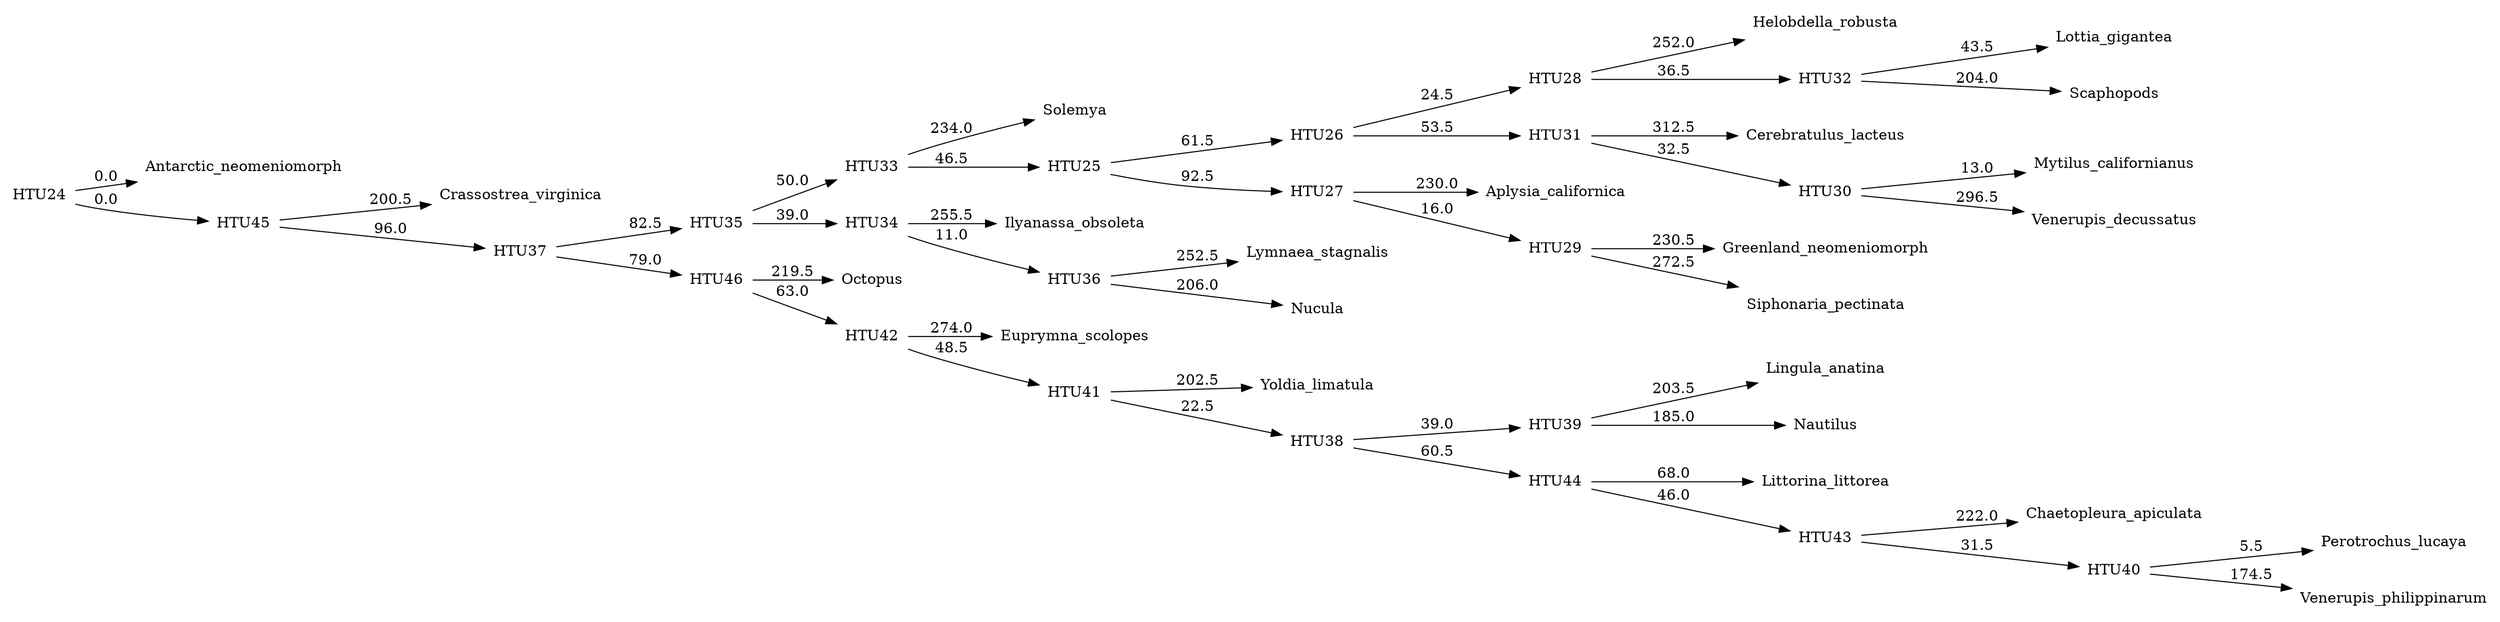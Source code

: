 digraph G {
	rankdir = LR;	node [ shape = none];

    0 [label=Antarctic_neomeniomorph];
    1 [label=Aplysia_californica];
    2 [label=Cerebratulus_lacteus];
    3 [label=Chaetopleura_apiculata];
    4 [label=Crassostrea_virginica];
    5 [label=Euprymna_scolopes];
    6 [label=Greenland_neomeniomorph];
    7 [label=Helobdella_robusta];
    8 [label=Ilyanassa_obsoleta];
    9 [label=Lingula_anatina];
    10 [label=Littorina_littorea];
    11 [label=Lottia_gigantea];
    12 [label=Lymnaea_stagnalis];
    13 [label=Mytilus_californianus];
    14 [label=Nautilus];
    15 [label=Nucula];
    16 [label=Octopus];
    17 [label=Perotrochus_lucaya];
    18 [label=Scaphopods];
    19 [label=Siphonaria_pectinata];
    20 [label=Solemya];
    21 [label=Venerupis_decussatus];
    22 [label=Venerupis_philippinarum];
    23 [label=Yoldia_limatula];
    24 [label=HTU24];
    25 [label=HTU25];
    26 [label=HTU26];
    27 [label=HTU27];
    28 [label=HTU28];
    29 [label=HTU29];
    30 [label=HTU30];
    31 [label=HTU31];
    32 [label=HTU32];
    33 [label=HTU33];
    34 [label=HTU34];
    35 [label=HTU35];
    36 [label=HTU36];
    37 [label=HTU37];
    38 [label=HTU38];
    39 [label=HTU39];
    40 [label=HTU40];
    41 [label=HTU41];
    42 [label=HTU42];
    43 [label=HTU43];
    44 [label=HTU44];
    45 [label=HTU45];
    46 [label=HTU46];
    24 -> 0 [label=0.0];
    24 -> 45 [label=0.0];
    25 -> 26 [label=61.5];
    25 -> 27 [label=92.5];
    26 -> 28 [label=24.5];
    26 -> 31 [label=53.5];
    27 -> 1 [label=230.0];
    27 -> 29 [label=16.0];
    28 -> 7 [label=252.0];
    28 -> 32 [label=36.5];
    29 -> 6 [label=230.5];
    29 -> 19 [label=272.5];
    30 -> 13 [label=13.0];
    30 -> 21 [label=296.5];
    31 -> 2 [label=312.5];
    31 -> 30 [label=32.5];
    32 -> 11 [label=43.5];
    32 -> 18 [label=204.0];
    33 -> 20 [label=234.0];
    33 -> 25 [label=46.5];
    34 -> 8 [label=255.5];
    34 -> 36 [label=11.0];
    35 -> 33 [label=50.0];
    35 -> 34 [label=39.0];
    36 -> 12 [label=252.5];
    36 -> 15 [label=206.0];
    37 -> 35 [label=82.5];
    37 -> 46 [label=79.0];
    38 -> 39 [label=39.0];
    38 -> 44 [label=60.5];
    39 -> 9 [label=203.5];
    39 -> 14 [label=185.0];
    40 -> 17 [label=5.5];
    40 -> 22 [label=174.5];
    41 -> 23 [label=202.5];
    41 -> 38 [label=22.5];
    42 -> 5 [label=274.0];
    42 -> 41 [label=48.5];
    43 -> 3 [label=222.0];
    43 -> 40 [label=31.5];
    44 -> 10 [label=68.0];
    44 -> 43 [label=46.0];
    45 -> 4 [label=200.5];
    45 -> 37 [label=96.0];
    46 -> 16 [label=219.5];
    46 -> 42 [label=63.0];
}
//1568.0
digraph G {
	rankdir = LR;	node [ shape = none];

    0 [label=Antarctic_neomeniomorph];
    1 [label=Aplysia_californica];
    2 [label=Cerebratulus_lacteus];
    3 [label=Chaetopleura_apiculata];
    4 [label=Crassostrea_virginica];
    5 [label=Euprymna_scolopes];
    6 [label=Greenland_neomeniomorph];
    7 [label=Helobdella_robusta];
    8 [label=Ilyanassa_obsoleta];
    9 [label=Lingula_anatina];
    10 [label=Littorina_littorea];
    11 [label=Lottia_gigantea];
    12 [label=Lymnaea_stagnalis];
    13 [label=Mytilus_californianus];
    14 [label=Nautilus];
    15 [label=Nucula];
    16 [label=Octopus];
    17 [label=Perotrochus_lucaya];
    18 [label=Scaphopods];
    19 [label=Siphonaria_pectinata];
    20 [label=Solemya];
    21 [label=Venerupis_decussatus];
    22 [label=Venerupis_philippinarum];
    23 [label=Yoldia_limatula];
    24 [label=HTU24];
    25 [label=HTU25];
    26 [label=HTU26];
    27 [label=HTU27];
    28 [label=HTU28];
    29 [label=HTU29];
    30 [label=HTU30];
    31 [label=HTU31];
    32 [label=HTU32];
    33 [label=HTU33];
    34 [label=HTU34];
    35 [label=HTU35];
    36 [label=HTU36];
    37 [label=HTU37];
    38 [label=HTU38];
    39 [label=HTU39];
    40 [label=HTU40];
    41 [label=HTU41];
    42 [label=HTU42];
    43 [label=HTU43];
    44 [label=HTU44];
    45 [label=HTU45];
    46 [label=HTU46];
    24 -> 0 [label=0.0];
    24 -> 45 [label=0.0];
    25 -> 26 [label=60.5];
    25 -> 27 [label=92.0];
    26 -> 28 [label=24.5];
    26 -> 31 [label=53.5];
    27 -> 1 [label=229.0];
    27 -> 29 [label=16.5];
    28 -> 7 [label=251.5];
    28 -> 32 [label=36.5];
    29 -> 6 [label=230.5];
    29 -> 19 [label=273.0];
    30 -> 13 [label=13.0];
    30 -> 21 [label=296.5];
    31 -> 2 [label=312.5];
    31 -> 30 [label=32.5];
    32 -> 11 [label=43.5];
    32 -> 18 [label=204.5];
    33 -> 20 [label=235.0];
    33 -> 25 [label=46.5];
    34 -> 8 [label=251.5];
    34 -> 15 [label=212.0];
    35 -> 33 [label=50.5];
    35 -> 34 [label=41.0];
    36 -> 35 [label=80.5];
    36 -> 46 [label=88.5];
    37 -> 38 [label=39.0];
    37 -> 44 [label=60.0];
    38 -> 9 [label=204.0];
    38 -> 14 [label=185.0];
    39 -> 17 [label=5.5];
    39 -> 22 [label=174.5];
    40 -> 37 [label=21.5];
    40 -> 43 [label=197.5];
    41 -> 5 [label=278.0];
    41 -> 40 [label=47.5];
    42 -> 3 [label=222.5];
    42 -> 39 [label=31.0];
    43 -> 12 [label=5.0];
    43 -> 23 [label=13.0];
    44 -> 10 [label=68.5];
    44 -> 42 [label=45.5];
    45 -> 4 [label=201.5];
    45 -> 36 [label=82.0];
    46 -> 16 [label=223.5];
    46 -> 41 [label=62.0];
}
//1568.0
digraph G {
	rankdir = LR;	node [ shape = none];

    0 [label=Antarctic_neomeniomorph];
    1 [label=Aplysia_californica];
    2 [label=Cerebratulus_lacteus];
    3 [label=Chaetopleura_apiculata];
    4 [label=Crassostrea_virginica];
    5 [label=Euprymna_scolopes];
    6 [label=Greenland_neomeniomorph];
    7 [label=Helobdella_robusta];
    8 [label=Ilyanassa_obsoleta];
    9 [label=Lingula_anatina];
    10 [label=Littorina_littorea];
    11 [label=Lottia_gigantea];
    12 [label=Lymnaea_stagnalis];
    13 [label=Mytilus_californianus];
    14 [label=Nautilus];
    15 [label=Nucula];
    16 [label=Octopus];
    17 [label=Perotrochus_lucaya];
    18 [label=Scaphopods];
    19 [label=Siphonaria_pectinata];
    20 [label=Solemya];
    21 [label=Venerupis_decussatus];
    22 [label=Venerupis_philippinarum];
    23 [label=Yoldia_limatula];
    24 [label=HTU24];
    25 [label=HTU25];
    26 [label=HTU26];
    27 [label=HTU27];
    28 [label=HTU28];
    29 [label=HTU29];
    30 [label=HTU30];
    31 [label=HTU31];
    32 [label=HTU32];
    33 [label=HTU33];
    34 [label=HTU34];
    35 [label=HTU35];
    36 [label=HTU36];
    37 [label=HTU37];
    38 [label=HTU38];
    39 [label=HTU39];
    40 [label=HTU40];
    41 [label=HTU41];
    42 [label=HTU42];
    43 [label=HTU43];
    44 [label=HTU44];
    45 [label=HTU45];
    46 [label=HTU46];
    24 -> 0 [label=0.0];
    24 -> 45 [label=0.0];
    25 -> 26 [label=64.0];
    25 -> 27 [label=93.0];
    26 -> 28 [label=23.0];
    26 -> 30 [label=49.5];
    27 -> 1 [label=229.5];
    27 -> 29 [label=14.0];
    28 -> 7 [label=254.5];
    28 -> 32 [label=38.5];
    29 -> 6 [label=231.0];
    29 -> 19 [label=273.0];
    30 -> 22 [label=260.0];
    30 -> 31 [label=21.0];
    31 -> 13 [label=6.0];
    31 -> 21 [label=295.0];
    32 -> 11 [label=45.0];
    32 -> 18 [label=206.5];
    33 -> 20 [label=234.5];
    33 -> 25 [label=52.0];
    34 -> 8 [label=251.0];
    34 -> 15 [label=212.0];
    35 -> 33 [label=50.0];
    35 -> 34 [label=40.0];
    36 -> 35 [label=114.0];
    36 -> 46 [label=112.5];
    37 -> 38 [label=40.0];
    37 -> 44 [label=59.5];
    38 -> 9 [label=203.5];
    38 -> 14 [label=185.0];
    39 -> 2 [label=123.5];
    39 -> 16 [label=49.5];
    40 -> 37 [label=22.0];
    40 -> 43 [label=197.0];
    41 -> 5 [label=261.0];
    41 -> 40 [label=64.5];
    42 -> 3 [label=221.0];
    42 -> 17 [label=36.0];
    43 -> 12 [label=5.5];
    43 -> 23 [label=12.5];
    44 -> 10 [label=68.5];
    44 -> 42 [label=45.0];
    45 -> 4 [label=201.5];
    45 -> 36 [label=24.5];
    46 -> 39 [label=270.0];
    46 -> 41 [label=90.5];
}
//1542.0
digraph G {
	rankdir = LR;	node [ shape = none];

    0 [label=Antarctic_neomeniomorph];
    1 [label=Aplysia_californica];
    2 [label=Cerebratulus_lacteus];
    3 [label=Chaetopleura_apiculata];
    4 [label=Crassostrea_virginica];
    5 [label=Euprymna_scolopes];
    6 [label=Greenland_neomeniomorph];
    7 [label=Helobdella_robusta];
    8 [label=Ilyanassa_obsoleta];
    9 [label=Lingula_anatina];
    10 [label=Littorina_littorea];
    11 [label=Lottia_gigantea];
    12 [label=Lymnaea_stagnalis];
    13 [label=Mytilus_californianus];
    14 [label=Nautilus];
    15 [label=Nucula];
    16 [label=Octopus];
    17 [label=Perotrochus_lucaya];
    18 [label=Scaphopods];
    19 [label=Siphonaria_pectinata];
    20 [label=Solemya];
    21 [label=Venerupis_decussatus];
    22 [label=Venerupis_philippinarum];
    23 [label=Yoldia_limatula];
    24 [label=HTU24];
    25 [label=HTU25];
    26 [label=HTU26];
    27 [label=HTU27];
    28 [label=HTU28];
    29 [label=HTU29];
    30 [label=HTU30];
    31 [label=HTU31];
    32 [label=HTU32];
    33 [label=HTU33];
    34 [label=HTU34];
    35 [label=HTU35];
    36 [label=HTU36];
    37 [label=HTU37];
    38 [label=HTU38];
    39 [label=HTU39];
    40 [label=HTU40];
    41 [label=HTU41];
    42 [label=HTU42];
    43 [label=HTU43];
    44 [label=HTU44];
    45 [label=HTU45];
    46 [label=HTU46];
    24 -> 0 [label=0.0];
    24 -> 45 [label=0.0];
    25 -> 5 [label=320.0];
    25 -> 29 [label=21.0];
    26 -> 6 [label=266.5];
    26 -> 27 [label=43.5];
    27 -> 25 [label=53.0];
    27 -> 28 [label=38.0];
    28 -> 7 [label=251.5];
    28 -> 30 [label=28.0];
    29 -> 13 [label=42.0];
    29 -> 21 [label=314.0];
    30 -> 11 [label=42.5];
    30 -> 18 [label=201.0];
    31 -> 20 [label=239.5];
    31 -> 26 [label=54.5];
    32 -> 8 [label=255.0];
    32 -> 34 [label=11.5];
    33 -> 31 [label=46.5];
    33 -> 32 [label=42.0];
    34 -> 12 [label=253.0];
    34 -> 15 [label=206.0];
    35 -> 33 [label=77.5];
    35 -> 46 [label=75.5];
    36 -> 16 [label=237.5];
    36 -> 19 [label=256.0];
    37 -> 38 [label=44.0];
    37 -> 44 [label=98.5];
    38 -> 9 [label=203.5];
    38 -> 14 [label=185.0];
    39 -> 17 [label=4.5];
    39 -> 22 [label=174.5];
    40 -> 2 [label=360.5];
    40 -> 36 [label=37.0];
    41 -> 23 [label=191.5];
    41 -> 37 [label=31.5];
    42 -> 3 [label=220.0];
    42 -> 39 [label=34.5];
    43 -> 10 [label=66.5];
    43 -> 42 [label=50.5];
    44 -> 1 [label=83.5];
    44 -> 43 [label=75.5];
    45 -> 4 [label=201.0];
    45 -> 35 [label=68.0];
    46 -> 40 [label=47.0];
    46 -> 41 [label=98.5];
}
//1522.0
digraph G {
	rankdir = LR;	node [ shape = none];

    0 [label=Antarctic_neomeniomorph];
    1 [label=Aplysia_californica];
    2 [label=Cerebratulus_lacteus];
    3 [label=Chaetopleura_apiculata];
    4 [label=Crassostrea_virginica];
    5 [label=Euprymna_scolopes];
    6 [label=Greenland_neomeniomorph];
    7 [label=Helobdella_robusta];
    8 [label=Ilyanassa_obsoleta];
    9 [label=Lingula_anatina];
    10 [label=Littorina_littorea];
    11 [label=Lottia_gigantea];
    12 [label=Lymnaea_stagnalis];
    13 [label=Mytilus_californianus];
    14 [label=Nautilus];
    15 [label=Nucula];
    16 [label=Octopus];
    17 [label=Perotrochus_lucaya];
    18 [label=Scaphopods];
    19 [label=Siphonaria_pectinata];
    20 [label=Solemya];
    21 [label=Venerupis_decussatus];
    22 [label=Venerupis_philippinarum];
    23 [label=Yoldia_limatula];
    24 [label=HTU24];
    25 [label=HTU25];
    26 [label=HTU26];
    27 [label=HTU27];
    28 [label=HTU28];
    29 [label=HTU29];
    30 [label=HTU30];
    31 [label=HTU31];
    32 [label=HTU32];
    33 [label=HTU33];
    34 [label=HTU34];
    35 [label=HTU35];
    36 [label=HTU36];
    37 [label=HTU37];
    38 [label=HTU38];
    39 [label=HTU39];
    40 [label=HTU40];
    41 [label=HTU41];
    42 [label=HTU42];
    43 [label=HTU43];
    44 [label=HTU44];
    45 [label=HTU45];
    46 [label=HTU46];
    24 -> 0 [label=0.0];
    24 -> 45 [label=0.0];
    25 -> 5 [label=291.0];
    25 -> 30 [label=51.5];
    26 -> 6 [label=264.0];
    26 -> 27 [label=74.5];
    27 -> 25 [label=137.0];
    27 -> 28 [label=77.5];
    28 -> 7 [label=288.5];
    28 -> 31 [label=50.5];
    29 -> 13 [label=44.0];
    29 -> 21 [label=314.0];
    30 -> 2 [label=330.0];
    30 -> 29 [label=26.5];
    31 -> 11 [label=95.5];
    31 -> 18 [label=124.5];
    32 -> 20 [label=242.0];
    32 -> 26 [label=55.5];
    33 -> 8 [label=255.0];
    33 -> 35 [label=11.0];
    34 -> 32 [label=44.0];
    34 -> 33 [label=42.0];
    35 -> 12 [label=253.0];
    35 -> 15 [label=206.0];
    36 -> 34 [label=80.5];
    36 -> 46 [label=78.0];
    37 -> 16 [label=235.5];
    37 -> 19 [label=259.0];
    38 -> 39 [label=42.0];
    38 -> 44 [label=100.0];
    39 -> 9 [label=203.5];
    39 -> 14 [label=185.0];
    40 -> 17 [label=4.5];
    40 -> 22 [label=174.5];
    41 -> 23 [label=200.5];
    41 -> 38 [label=24.5];
    42 -> 3 [label=220.0];
    42 -> 40 [label=34.5];
    43 -> 10 [label=66.5];
    43 -> 42 [label=50.5];
    44 -> 1 [label=83.5];
    44 -> 43 [label=75.5];
    45 -> 4 [label=201.0];
    45 -> 36 [label=92.5];
    46 -> 37 [label=19.0];
    46 -> 41 [label=103.0];
}
//1518.0
digraph G {
	rankdir = LR;	node [ shape = none];

    0 [label=Antarctic_neomeniomorph];
    1 [label=Aplysia_californica];
    2 [label=Cerebratulus_lacteus];
    3 [label=Chaetopleura_apiculata];
    4 [label=Crassostrea_virginica];
    5 [label=Euprymna_scolopes];
    6 [label=Greenland_neomeniomorph];
    7 [label=Helobdella_robusta];
    8 [label=Ilyanassa_obsoleta];
    9 [label=Lingula_anatina];
    10 [label=Littorina_littorea];
    11 [label=Lottia_gigantea];
    12 [label=Lymnaea_stagnalis];
    13 [label=Mytilus_californianus];
    14 [label=Nautilus];
    15 [label=Nucula];
    16 [label=Octopus];
    17 [label=Perotrochus_lucaya];
    18 [label=Scaphopods];
    19 [label=Siphonaria_pectinata];
    20 [label=Solemya];
    21 [label=Venerupis_decussatus];
    22 [label=Venerupis_philippinarum];
    23 [label=Yoldia_limatula];
    24 [label=HTU24];
    25 [label=HTU25];
    26 [label=HTU26];
    27 [label=HTU27];
    28 [label=HTU28];
    29 [label=HTU29];
    30 [label=HTU30];
    31 [label=HTU31];
    32 [label=HTU32];
    33 [label=HTU33];
    34 [label=HTU34];
    35 [label=HTU35];
    36 [label=HTU36];
    37 [label=HTU37];
    38 [label=HTU38];
    39 [label=HTU39];
    40 [label=HTU40];
    41 [label=HTU41];
    42 [label=HTU42];
    43 [label=HTU43];
    44 [label=HTU44];
    45 [label=HTU45];
    46 [label=HTU46];
    24 -> 0 [label=0.0];
    24 -> 45 [label=0.0];
    25 -> 6 [label=262.5];
    25 -> 26 [label=89.5];
    26 -> 27 [label=69.0];
    26 -> 29 [label=92.5];
    27 -> 7 [label=290.5];
    27 -> 30 [label=51.5];
    28 -> 13 [label=17.5];
    28 -> 21 [label=296.5];
    29 -> 2 [label=305.5];
    29 -> 28 [label=32.0];
    30 -> 11 [label=99.5];
    30 -> 18 [label=120.5];
    31 -> 20 [label=255.5];
    31 -> 25 [label=46.0];
    32 -> 8 [label=255.5];
    32 -> 34 [label=10.5];
    33 -> 31 [label=47.5];
    33 -> 32 [label=40.5];
    34 -> 12 [label=252.5];
    34 -> 15 [label=206.0];
    35 -> 33 [label=44.5];
    35 -> 46 [label=121.5];
    36 -> 16 [label=232.5];
    36 -> 19 [label=258.5];
    37 -> 38 [label=42.0];
    37 -> 44 [label=100.5];
    38 -> 9 [label=203.5];
    38 -> 14 [label=184.5];
    39 -> 17 [label=4.5];
    39 -> 22 [label=174.5];
    40 -> 23 [label=193.5];
    40 -> 37 [label=33.5];
    41 -> 5 [label=264.5];
    41 -> 40 [label=52.5];
    42 -> 3 [label=220.0];
    42 -> 39 [label=34.5];
    43 -> 10 [label=66.5];
    43 -> 42 [label=50.5];
    44 -> 1 [label=83.5];
    44 -> 43 [label=75.5];
    45 -> 4 [label=201.0];
    45 -> 35 [label=86.5];
    46 -> 36 [label=15.5];
    46 -> 41 [label=95.0];
}
//1496.0
digraph G {
	rankdir = LR;	node [ shape = none];

    0 [label=Antarctic_neomeniomorph];
    1 [label=Aplysia_californica];
    2 [label=Cerebratulus_lacteus];
    3 [label=Chaetopleura_apiculata];
    4 [label=Crassostrea_virginica];
    5 [label=Euprymna_scolopes];
    6 [label=Greenland_neomeniomorph];
    7 [label=Helobdella_robusta];
    8 [label=Ilyanassa_obsoleta];
    9 [label=Lingula_anatina];
    10 [label=Littorina_littorea];
    11 [label=Lottia_gigantea];
    12 [label=Lymnaea_stagnalis];
    13 [label=Mytilus_californianus];
    14 [label=Nautilus];
    15 [label=Nucula];
    16 [label=Octopus];
    17 [label=Perotrochus_lucaya];
    18 [label=Scaphopods];
    19 [label=Siphonaria_pectinata];
    20 [label=Solemya];
    21 [label=Venerupis_decussatus];
    22 [label=Venerupis_philippinarum];
    23 [label=Yoldia_limatula];
    24 [label=HTU24];
    25 [label=HTU25];
    26 [label=HTU26];
    27 [label=HTU27];
    28 [label=HTU28];
    29 [label=HTU29];
    30 [label=HTU30];
    31 [label=HTU31];
    32 [label=HTU32];
    33 [label=HTU33];
    34 [label=HTU34];
    35 [label=HTU35];
    36 [label=HTU36];
    37 [label=HTU37];
    38 [label=HTU38];
    39 [label=HTU39];
    40 [label=HTU40];
    41 [label=HTU41];
    42 [label=HTU42];
    43 [label=HTU43];
    44 [label=HTU44];
    45 [label=HTU45];
    46 [label=HTU46];
    24 -> 0 [label=0.0];
    24 -> 45 [label=0.0];
    25 -> 6 [label=264.5];
    25 -> 26 [label=84.0];
    26 -> 27 [label=64.5];
    26 -> 28 [label=68.5];
    27 -> 7 [label=294.5];
    27 -> 29 [label=50.5];
    28 -> 13 [label=49.0];
    28 -> 21 [label=314.0];
    29 -> 11 [label=96.0];
    29 -> 18 [label=124.0];
    30 -> 20 [label=253.0];
    30 -> 25 [label=51.5];
    31 -> 8 [label=251.0];
    31 -> 15 [label=212.5];
    32 -> 30 [label=52.0];
    32 -> 31 [label=40.5];
    33 -> 32 [label=51.0];
    33 -> 46 [label=80.0];
    34 -> 16 [label=235.0];
    34 -> 19 [label=256.0];
    35 -> 36 [label=43.0];
    35 -> 44 [label=98.5];
    36 -> 9 [label=204.0];
    36 -> 14 [label=184.5];
    37 -> 17 [label=4.5];
    37 -> 22 [label=174.5];
    38 -> 2 [label=367.0];
    38 -> 34 [label=32.0];
    39 -> 35 [label=31.0];
    39 -> 42 [label=186.0];
    40 -> 5 [label=268.0];
    40 -> 39 [label=56.0];
    41 -> 3 [label=220.0];
    41 -> 37 [label=34.5];
    42 -> 12 [label=5.0];
    42 -> 23 [label=13.0];
    43 -> 10 [label=66.5];
    43 -> 41 [label=50.5];
    44 -> 1 [label=81.0];
    44 -> 43 [label=78.0];
    45 -> 4 [label=201.0];
    45 -> 33 [label=78.0];
    46 -> 38 [label=114.5];
    46 -> 40 [label=97.0];
}
//1475.0
digraph G {
	rankdir = LR;	node [ shape = none];

    0 [label=Antarctic_neomeniomorph];
    1 [label=Aplysia_californica];
    2 [label=Cerebratulus_lacteus];
    3 [label=Chaetopleura_apiculata];
    4 [label=Crassostrea_virginica];
    5 [label=Euprymna_scolopes];
    6 [label=Greenland_neomeniomorph];
    7 [label=Helobdella_robusta];
    8 [label=Ilyanassa_obsoleta];
    9 [label=Lingula_anatina];
    10 [label=Littorina_littorea];
    11 [label=Lottia_gigantea];
    12 [label=Lymnaea_stagnalis];
    13 [label=Mytilus_californianus];
    14 [label=Nautilus];
    15 [label=Nucula];
    16 [label=Octopus];
    17 [label=Perotrochus_lucaya];
    18 [label=Scaphopods];
    19 [label=Siphonaria_pectinata];
    20 [label=Solemya];
    21 [label=Venerupis_decussatus];
    22 [label=Venerupis_philippinarum];
    23 [label=Yoldia_limatula];
    24 [label=HTU24];
    25 [label=HTU25];
    26 [label=HTU26];
    27 [label=HTU27];
    28 [label=HTU28];
    29 [label=HTU29];
    30 [label=HTU30];
    31 [label=HTU31];
    32 [label=HTU32];
    33 [label=HTU33];
    34 [label=HTU34];
    35 [label=HTU35];
    36 [label=HTU36];
    37 [label=HTU37];
    38 [label=HTU38];
    39 [label=HTU39];
    40 [label=HTU40];
    41 [label=HTU41];
    42 [label=HTU42];
    43 [label=HTU43];
    44 [label=HTU44];
    45 [label=HTU45];
    46 [label=HTU46];
    24 -> 0 [label=0.0];
    24 -> 45 [label=0.0];
    25 -> 26 [label=96.0];
    25 -> 28 [label=36.5];
    26 -> 27 [label=76.5];
    26 -> 31 [label=100.5];
    27 -> 7 [label=290.5];
    27 -> 32 [label=51.5];
    28 -> 6 [label=249.0];
    28 -> 19 [label=273.5];
    29 -> 22 [label=260.5];
    29 -> 30 [label=19.0];
    30 -> 13 [label=6.0];
    30 -> 21 [label=295.0];
    31 -> 2 [label=303.5];
    31 -> 29 [label=33.5];
    32 -> 11 [label=99.5];
    32 -> 18 [label=120.5];
    33 -> 20 [label=252.5];
    33 -> 25 [label=66.0];
    34 -> 8 [label=256.5];
    34 -> 36 [label=9.5];
    35 -> 33 [label=47.0];
    35 -> 34 [label=36.0];
    36 -> 12 [label=252.5];
    36 -> 15 [label=206.0];
    37 -> 35 [label=44.0];
    37 -> 46 [label=124.5];
    38 -> 39 [label=42.0];
    38 -> 44 [label=99.5];
    39 -> 9 [label=203.5];
    39 -> 14 [label=184.5];
    40 -> 23 [label=193.0];
    40 -> 38 [label=34.0];
    41 -> 5 [label=264.5];
    41 -> 40 [label=52.0];
    42 -> 3 [label=219.0];
    42 -> 17 [label=38.0];
    43 -> 10 [label=65.5];
    43 -> 42 [label=51.5];
    44 -> 1 [label=84.0];
    44 -> 43 [label=76.0];
    45 -> 4 [label=200.5];
    45 -> 37 [label=85.0];
    46 -> 16 [label=215.5];
    46 -> 41 [label=67.0];
}
//1473.0
digraph G {
	rankdir = LR;	node [ shape = none];

    0 [label=Antarctic_neomeniomorph];
    1 [label=Aplysia_californica];
    2 [label=Cerebratulus_lacteus];
    3 [label=Chaetopleura_apiculata];
    4 [label=Crassostrea_virginica];
    5 [label=Euprymna_scolopes];
    6 [label=Greenland_neomeniomorph];
    7 [label=Helobdella_robusta];
    8 [label=Ilyanassa_obsoleta];
    9 [label=Lingula_anatina];
    10 [label=Littorina_littorea];
    11 [label=Lottia_gigantea];
    12 [label=Lymnaea_stagnalis];
    13 [label=Mytilus_californianus];
    14 [label=Nautilus];
    15 [label=Nucula];
    16 [label=Octopus];
    17 [label=Perotrochus_lucaya];
    18 [label=Scaphopods];
    19 [label=Siphonaria_pectinata];
    20 [label=Solemya];
    21 [label=Venerupis_decussatus];
    22 [label=Venerupis_philippinarum];
    23 [label=Yoldia_limatula];
    24 [label=HTU24];
    25 [label=HTU25];
    26 [label=HTU26];
    27 [label=HTU27];
    28 [label=HTU28];
    29 [label=HTU29];
    30 [label=HTU30];
    31 [label=HTU31];
    32 [label=HTU32];
    33 [label=HTU33];
    34 [label=HTU34];
    35 [label=HTU35];
    36 [label=HTU36];
    37 [label=HTU37];
    38 [label=HTU38];
    39 [label=HTU39];
    40 [label=HTU40];
    41 [label=HTU41];
    42 [label=HTU42];
    43 [label=HTU43];
    44 [label=HTU44];
    45 [label=HTU45];
    46 [label=HTU46];
    24 -> 0 [label=0.0];
    24 -> 45 [label=0.0];
    25 -> 26 [label=91.0];
    25 -> 28 [label=39.5];
    26 -> 27 [label=77.5];
    26 -> 29 [label=100.0];
    27 -> 7 [label=293.5];
    27 -> 31 [label=51.0];
    28 -> 6 [label=249.0];
    28 -> 19 [label=273.5];
    29 -> 22 [label=261.0];
    29 -> 30 [label=21.5];
    30 -> 13 [label=5.5];
    30 -> 21 [label=295.5];
    31 -> 11 [label=96.0];
    31 -> 18 [label=124.0];
    32 -> 20 [label=251.0];
    32 -> 25 [label=70.5];
    33 -> 8 [label=256.5];
    33 -> 35 [label=10.5];
    34 -> 32 [label=50.0];
    34 -> 33 [label=35.0];
    35 -> 12 [label=252.5];
    35 -> 15 [label=206.0];
    36 -> 34 [label=50.0];
    36 -> 46 [label=83.0];
    37 -> 38 [label=42.5];
    37 -> 44 [label=99.0];
    38 -> 9 [label=203.5];
    38 -> 14 [label=184.5];
    39 -> 2 [label=138.0];
    39 -> 16 [label=35.0];
    40 -> 23 [label=193.5];
    40 -> 37 [label=33.5];
    41 -> 5 [label=263.0];
    41 -> 40 [label=59.0];
    42 -> 3 [label=219.0];
    42 -> 17 [label=38.0];
    43 -> 10 [label=65.5];
    43 -> 42 [label=51.5];
    44 -> 1 [label=84.0];
    44 -> 43 [label=76.0];
    45 -> 4 [label=200.5];
    45 -> 36 [label=77.5];
    46 -> 39 [label=311.0];
    46 -> 41 [label=74.5];
}
//1455.0
digraph G {
	rankdir = LR;	node [ shape = none];

    0 [label=Antarctic_neomeniomorph];
    1 [label=Aplysia_californica];
    2 [label=Cerebratulus_lacteus];
    3 [label=Chaetopleura_apiculata];
    4 [label=Crassostrea_virginica];
    5 [label=Euprymna_scolopes];
    6 [label=Greenland_neomeniomorph];
    7 [label=Helobdella_robusta];
    8 [label=Ilyanassa_obsoleta];
    9 [label=Lingula_anatina];
    10 [label=Littorina_littorea];
    11 [label=Lottia_gigantea];
    12 [label=Lymnaea_stagnalis];
    13 [label=Mytilus_californianus];
    14 [label=Nautilus];
    15 [label=Nucula];
    16 [label=Octopus];
    17 [label=Perotrochus_lucaya];
    18 [label=Scaphopods];
    19 [label=Siphonaria_pectinata];
    20 [label=Solemya];
    21 [label=Venerupis_decussatus];
    22 [label=Venerupis_philippinarum];
    23 [label=Yoldia_limatula];
    24 [label=HTU24];
    25 [label=HTU25];
    26 [label=HTU26];
    27 [label=HTU27];
    28 [label=HTU28];
    29 [label=HTU29];
    30 [label=HTU30];
    31 [label=HTU31];
    32 [label=HTU32];
    33 [label=HTU33];
    34 [label=HTU34];
    35 [label=HTU35];
    36 [label=HTU36];
    37 [label=HTU37];
    38 [label=HTU38];
    39 [label=HTU39];
    40 [label=HTU40];
    41 [label=HTU41];
    42 [label=HTU42];
    43 [label=HTU43];
    44 [label=HTU44];
    45 [label=HTU45];
    46 [label=HTU46];
    24 -> 0 [label=0.0];
    24 -> 45 [label=0.0];
    25 -> 26 [label=91.0];
    25 -> 28 [label=39.5];
    26 -> 27 [label=77.5];
    26 -> 29 [label=100.0];
    27 -> 7 [label=293.5];
    27 -> 31 [label=51.0];
    28 -> 6 [label=249.0];
    28 -> 19 [label=273.5];
    29 -> 22 [label=261.0];
    29 -> 30 [label=21.5];
    30 -> 13 [label=5.5];
    30 -> 21 [label=295.5];
    31 -> 11 [label=96.0];
    31 -> 18 [label=124.0];
    32 -> 20 [label=251.0];
    32 -> 25 [label=70.5];
    33 -> 8 [label=256.5];
    33 -> 35 [label=10.5];
    34 -> 32 [label=50.0];
    34 -> 33 [label=35.0];
    35 -> 12 [label=252.5];
    35 -> 15 [label=206.0];
    36 -> 34 [label=50.0];
    36 -> 46 [label=83.0];
    37 -> 38 [label=42.5];
    37 -> 44 [label=99.0];
    38 -> 9 [label=203.5];
    38 -> 14 [label=184.5];
    39 -> 2 [label=138.0];
    39 -> 16 [label=35.0];
    40 -> 23 [label=193.5];
    40 -> 37 [label=33.5];
    41 -> 5 [label=263.0];
    41 -> 40 [label=59.0];
    42 -> 3 [label=219.0];
    42 -> 17 [label=38.0];
    43 -> 10 [label=65.5];
    43 -> 42 [label=51.5];
    44 -> 1 [label=84.0];
    44 -> 43 [label=76.0];
    45 -> 4 [label=200.5];
    45 -> 36 [label=77.5];
    46 -> 39 [label=311.0];
    46 -> 41 [label=74.5];
}
//1455.0
digraph G {
	rankdir = LR;	node [ shape = none];

    0 [label=Antarctic_neomeniomorph];
    1 [label=Aplysia_californica];
    2 [label=Cerebratulus_lacteus];
    3 [label=Chaetopleura_apiculata];
    4 [label=Crassostrea_virginica];
    5 [label=Euprymna_scolopes];
    6 [label=Greenland_neomeniomorph];
    7 [label=Helobdella_robusta];
    8 [label=Ilyanassa_obsoleta];
    9 [label=Lingula_anatina];
    10 [label=Littorina_littorea];
    11 [label=Lottia_gigantea];
    12 [label=Lymnaea_stagnalis];
    13 [label=Mytilus_californianus];
    14 [label=Nautilus];
    15 [label=Nucula];
    16 [label=Octopus];
    17 [label=Perotrochus_lucaya];
    18 [label=Scaphopods];
    19 [label=Siphonaria_pectinata];
    20 [label=Solemya];
    21 [label=Venerupis_decussatus];
    22 [label=Venerupis_philippinarum];
    23 [label=Yoldia_limatula];
    24 [label=HTU24];
    25 [label=HTU25];
    26 [label=HTU26];
    27 [label=HTU27];
    28 [label=HTU28];
    29 [label=HTU29];
    30 [label=HTU30];
    31 [label=HTU31];
    32 [label=HTU32];
    33 [label=HTU33];
    34 [label=HTU34];
    35 [label=HTU35];
    36 [label=HTU36];
    37 [label=HTU37];
    38 [label=HTU38];
    39 [label=HTU39];
    40 [label=HTU40];
    41 [label=HTU41];
    42 [label=HTU42];
    43 [label=HTU43];
    44 [label=HTU44];
    45 [label=HTU45];
    46 [label=HTU46];
    47 [label=HTU47];
    48 [label=HTU48];
    24 -> 0 [label=0.0];
    24 -> 47 [label=0.0];
    25 -> 26 [label=83.0];
    25 -> 27 [label=43.0];
    26 -> 28 [label=62.0];
    26 -> 30 [label=91.0];
    27 -> 29 [label=58.5];
    27 -> 46 [label=0.0];
    28 -> 7 [label=295.0];
    28 -> 32 [label=50.5];
    29 -> 6 [label=249.0];
    29 -> 19 [label=271.0];
    30 -> 22 [label=260.5];
    30 -> 31 [label=23.0];
    31 -> 13 [label=5.5];
    31 -> 21 [label=295.5];
    32 -> 11 [label=96.5];
    32 -> 18 [label=123.0];
    33 -> 20 [label=249.0];
    33 -> 25 [label=48.0];
    34 -> 8 [label=255.0];
    34 -> 36 [label=12.0];
    35 -> 33 [label=51.0];
    35 -> 34 [label=36.0];
    36 -> 12 [label=252.5];
    36 -> 15 [label=206.0];
    37 -> 35 [label=50.0];
    37 -> 48 [label=77.5];
    38 -> 39 [label=32.0];
    38 -> 45 [label=88.0];
    39 -> 9 [label=203.5];
    39 -> 14 [label=184.5];
    40 -> 2 [label=138.0];
    40 -> 16 [label=35.0];
    41 -> 23 [label=192.5];
    41 -> 38 [label=24.0];
    42 -> 5 [label=261.5];
    42 -> 41 [label=59.5];
    43 -> 3 [label=219.0];
    43 -> 17 [label=38.0];
    44 -> 10 [label=65.5];
    44 -> 43 [label=51.5];
    45 -> 44 [label=52.5];
    45 -> 46 [label=39.0];
    46 -> 1 [label=77.5];
    47 -> 4 [label=200.5];
    47 -> 37 [label=83.5];
    48 -> 40 [label=310.0];
    48 -> 42 [label=74.0];
}
//1442.9130434782608
